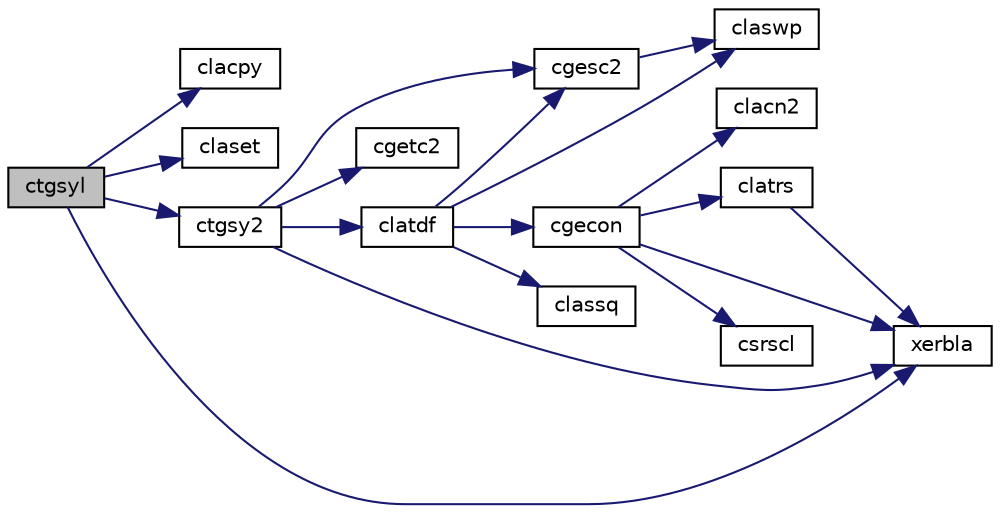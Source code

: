 digraph "ctgsyl"
{
 // LATEX_PDF_SIZE
  edge [fontname="Helvetica",fontsize="10",labelfontname="Helvetica",labelfontsize="10"];
  node [fontname="Helvetica",fontsize="10",shape=record];
  rankdir="LR";
  Node1 [label="ctgsyl",height=0.2,width=0.4,color="black", fillcolor="grey75", style="filled", fontcolor="black",tooltip="CTGSYL"];
  Node1 -> Node2 [color="midnightblue",fontsize="10",style="solid",fontname="Helvetica"];
  Node2 [label="clacpy",height=0.2,width=0.4,color="black", fillcolor="white", style="filled",URL="$clacpy_8f.html#afcee53f42831342f7c863bfc55d2d159",tooltip="CLACPY copies all or part of one two-dimensional array to another."];
  Node1 -> Node3 [color="midnightblue",fontsize="10",style="solid",fontname="Helvetica"];
  Node3 [label="claset",height=0.2,width=0.4,color="black", fillcolor="white", style="filled",URL="$claset_8f.html#a3666a7cae5a324eab6ae01b5155f1f5b",tooltip="CLASET initializes the off-diagonal elements and the diagonal elements of a matrix to given values."];
  Node1 -> Node4 [color="midnightblue",fontsize="10",style="solid",fontname="Helvetica"];
  Node4 [label="ctgsy2",height=0.2,width=0.4,color="black", fillcolor="white", style="filled",URL="$ctgsy2_8f.html#a82a880920a428b8ac1203547b0e74d6b",tooltip="CTGSY2 solves the generalized Sylvester equation (unblocked algorithm)."];
  Node4 -> Node5 [color="midnightblue",fontsize="10",style="solid",fontname="Helvetica"];
  Node5 [label="cgesc2",height=0.2,width=0.4,color="black", fillcolor="white", style="filled",URL="$cgesc2_8f.html#ae8e5c5211c3b35cb3ebb10160a141e2d",tooltip="CGESC2 solves a system of linear equations using the LU factorization with complete pivoting computed..."];
  Node5 -> Node6 [color="midnightblue",fontsize="10",style="solid",fontname="Helvetica"];
  Node6 [label="claswp",height=0.2,width=0.4,color="black", fillcolor="white", style="filled",URL="$claswp_8f.html#a27858a2e2b195ef0e7121f1edb8bb9a9",tooltip="CLASWP performs a series of row interchanges on a general rectangular matrix."];
  Node4 -> Node7 [color="midnightblue",fontsize="10",style="solid",fontname="Helvetica"];
  Node7 [label="cgetc2",height=0.2,width=0.4,color="black", fillcolor="white", style="filled",URL="$cgetc2_8f.html#abe14160a9bd237d70974c6ffda7baeba",tooltip="CGETC2 computes the LU factorization with complete pivoting of the general n-by-n matrix."];
  Node4 -> Node8 [color="midnightblue",fontsize="10",style="solid",fontname="Helvetica"];
  Node8 [label="clatdf",height=0.2,width=0.4,color="black", fillcolor="white", style="filled",URL="$clatdf_8f.html#afbf66d52fc55dd022234b27ea0d3efff",tooltip="CLATDF uses the LU factorization of the n-by-n matrix computed by sgetc2 and computes a contribution ..."];
  Node8 -> Node9 [color="midnightblue",fontsize="10",style="solid",fontname="Helvetica"];
  Node9 [label="cgecon",height=0.2,width=0.4,color="black", fillcolor="white", style="filled",URL="$cgecon_8f.html#aa2ad4e4b1c9cb56a23dd49a798aa9bc8",tooltip="CGECON"];
  Node9 -> Node10 [color="midnightblue",fontsize="10",style="solid",fontname="Helvetica"];
  Node10 [label="clacn2",height=0.2,width=0.4,color="black", fillcolor="white", style="filled",URL="$clacn2_8f.html#ab908babe3ec3648412de15e0f8ab4479",tooltip="CLACN2 estimates the 1-norm of a square matrix, using reverse communication for evaluating matrix-vec..."];
  Node9 -> Node11 [color="midnightblue",fontsize="10",style="solid",fontname="Helvetica"];
  Node11 [label="clatrs",height=0.2,width=0.4,color="black", fillcolor="white", style="filled",URL="$clatrs_8f.html#a3317ab215eaa5ebce5652860a6f0683a",tooltip="CLATRS solves a triangular system of equations with the scale factor set to prevent overflow."];
  Node11 -> Node12 [color="midnightblue",fontsize="10",style="solid",fontname="Helvetica"];
  Node12 [label="xerbla",height=0.2,width=0.4,color="black", fillcolor="white", style="filled",URL="$xerbla_8f.html#a377ee61015baf8dea7770b3a404b1c07",tooltip="XERBLA"];
  Node9 -> Node13 [color="midnightblue",fontsize="10",style="solid",fontname="Helvetica"];
  Node13 [label="csrscl",height=0.2,width=0.4,color="black", fillcolor="white", style="filled",URL="$csrscl_8f.html#a505a9b690770eee5797b3efdd8ce89a6",tooltip="CSRSCL multiplies a vector by the reciprocal of a real scalar."];
  Node9 -> Node12 [color="midnightblue",fontsize="10",style="solid",fontname="Helvetica"];
  Node8 -> Node5 [color="midnightblue",fontsize="10",style="solid",fontname="Helvetica"];
  Node8 -> Node14 [color="midnightblue",fontsize="10",style="solid",fontname="Helvetica"];
  Node14 [label="classq",height=0.2,width=0.4,color="black", fillcolor="white", style="filled",URL="$classq_8f90.html#ab70baa330cb7a13111b72aef0734e26d",tooltip="CLASSQ updates a sum of squares represented in scaled form."];
  Node8 -> Node6 [color="midnightblue",fontsize="10",style="solid",fontname="Helvetica"];
  Node4 -> Node12 [color="midnightblue",fontsize="10",style="solid",fontname="Helvetica"];
  Node1 -> Node12 [color="midnightblue",fontsize="10",style="solid",fontname="Helvetica"];
}
